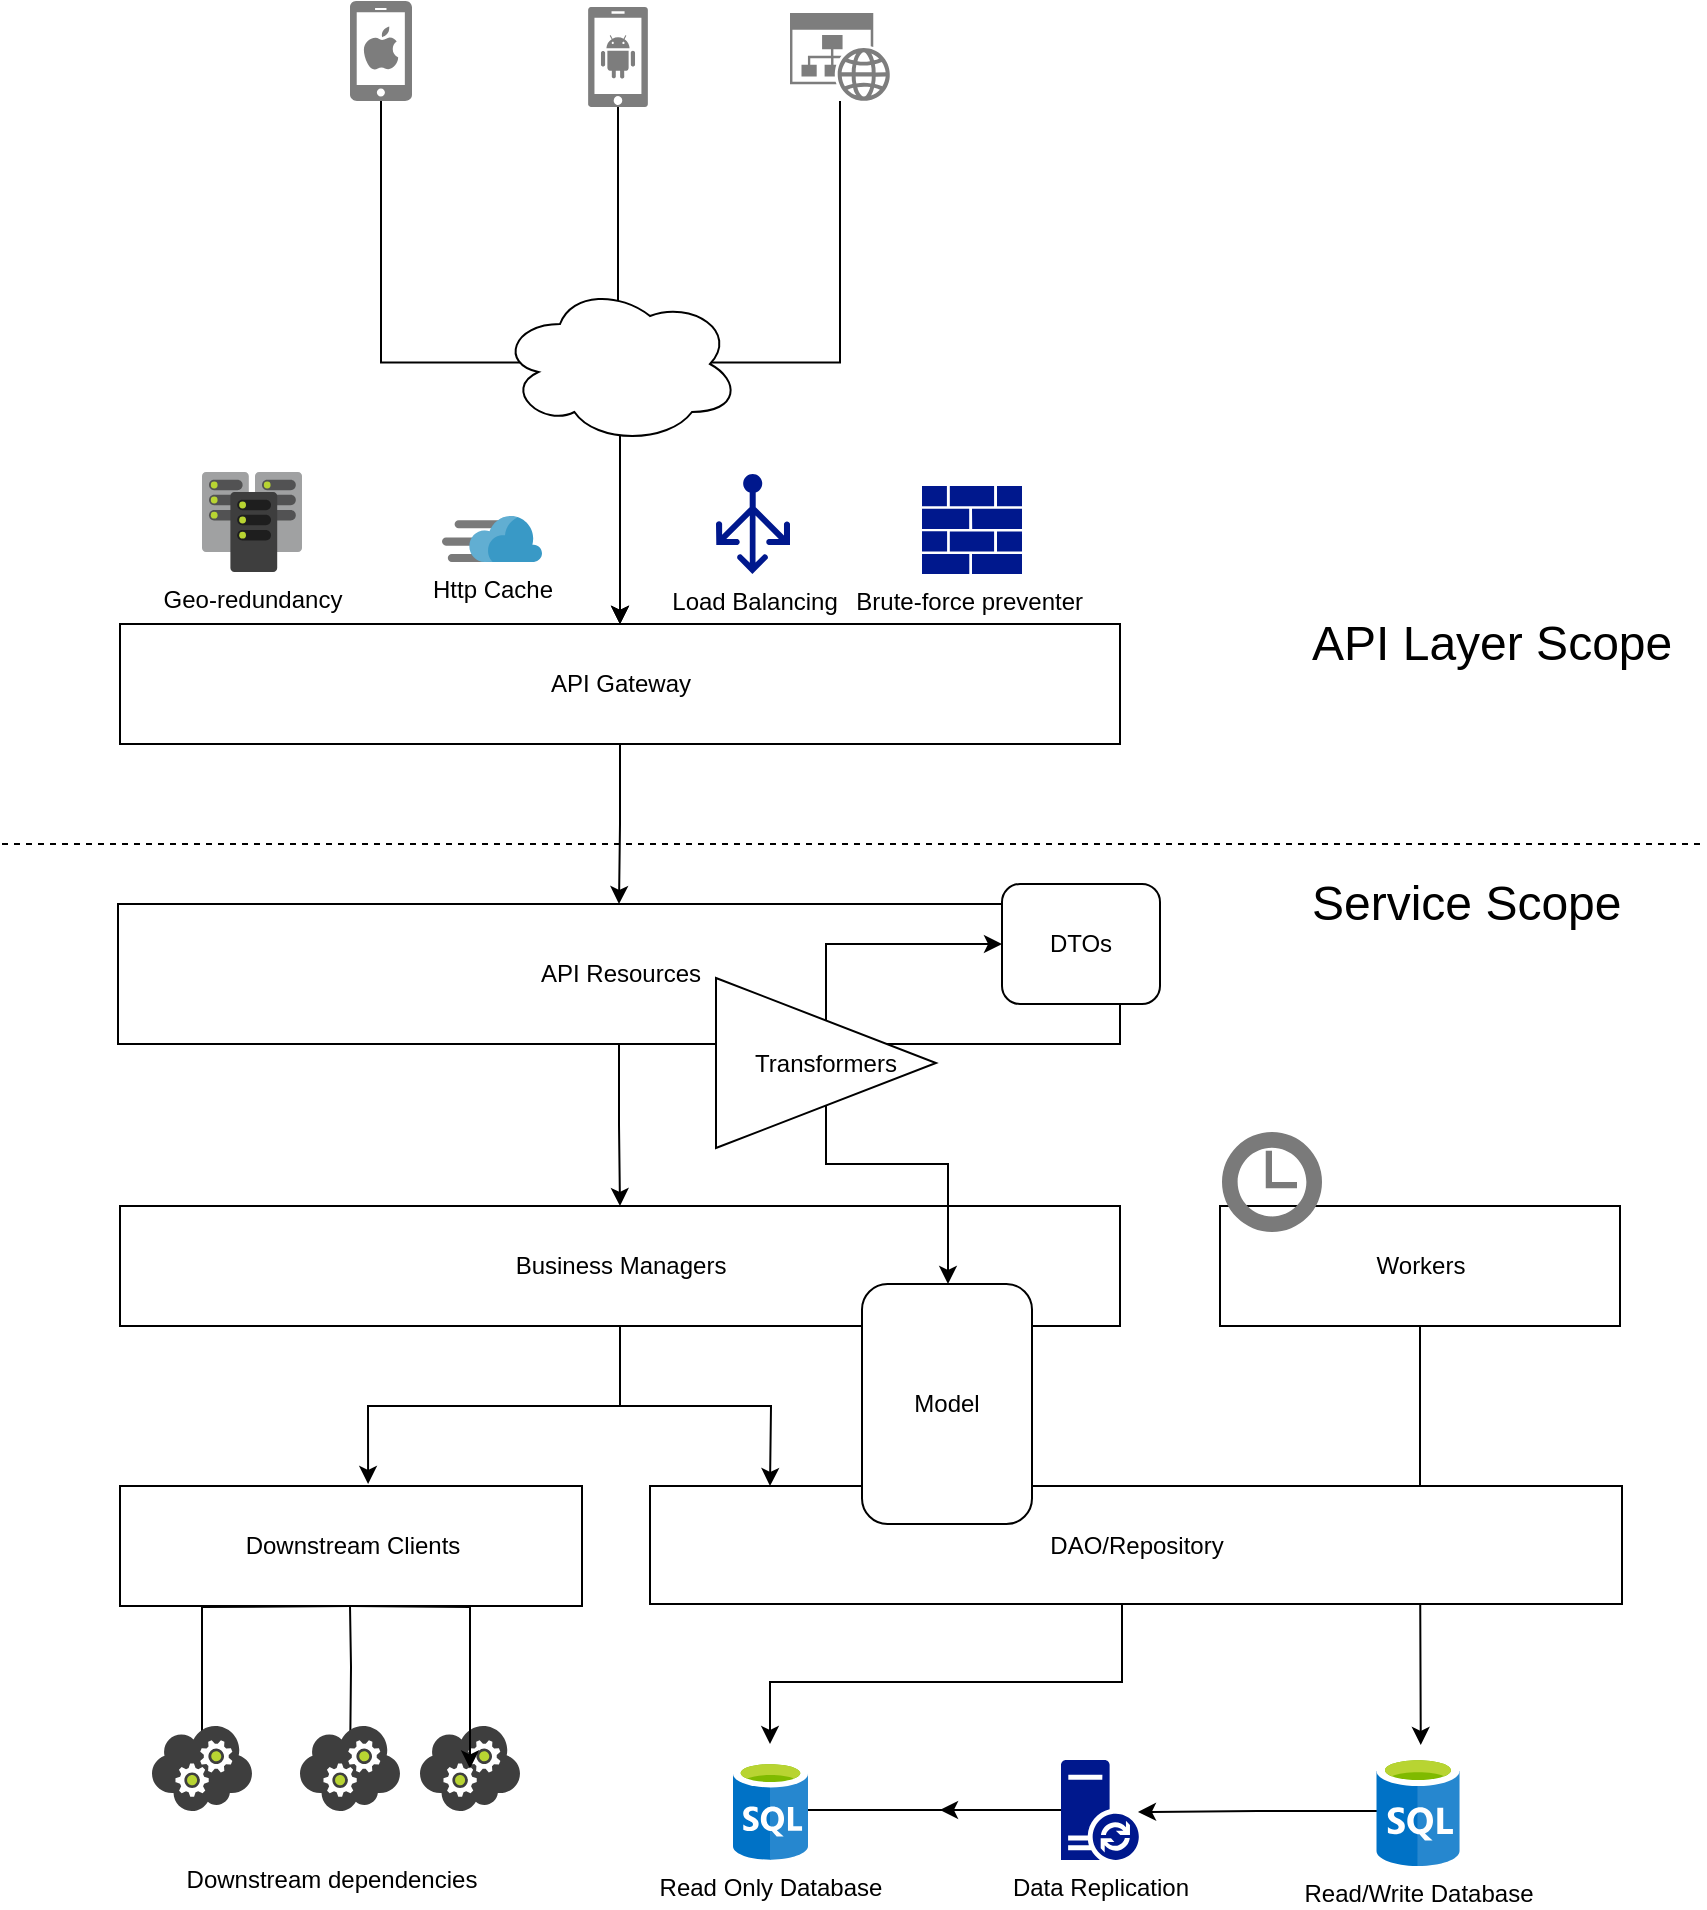 <mxfile version="10.7.3" type="github"><diagram id="nhDI-zO_HNIElD1FUCaW" name="Page-1"><mxGraphModel dx="918" dy="621" grid="1" gridSize="10" guides="1" tooltips="1" connect="1" arrows="1" fold="1" page="1" pageScale="1" pageWidth="850" pageHeight="1100" math="0" shadow="0"><root><mxCell id="0"/><mxCell id="1" parent="0"/><mxCell id="p6QKR0S2DKwygrrhNa-E-15" value="" style="edgeStyle=orthogonalEdgeStyle;rounded=0;orthogonalLoop=1;jettySize=auto;html=1;" edge="1" parent="1" source="p6QKR0S2DKwygrrhNa-E-1" target="p6QKR0S2DKwygrrhNa-E-11"><mxGeometry relative="1" as="geometry"/></mxCell><mxCell id="p6QKR0S2DKwygrrhNa-E-1" value="API Gateway" style="verticalLabelPosition=middle;verticalAlign=middle;html=1;shape=mxgraph.basic.rect;fillColor=#ffffff;fillColor2=none;strokeColor=#000000;strokeWidth=1;size=20;indent=5;labelPosition=center;align=center;" vertex="1" parent="1"><mxGeometry x="59" y="330" width="500" height="60" as="geometry"/></mxCell><mxCell id="p6QKR0S2DKwygrrhNa-E-42" value="" style="edgeStyle=orthogonalEdgeStyle;rounded=0;orthogonalLoop=1;jettySize=auto;html=1;" edge="1" parent="1" source="p6QKR0S2DKwygrrhNa-E-8" target="p6QKR0S2DKwygrrhNa-E-1"><mxGeometry relative="1" as="geometry"/></mxCell><mxCell id="p6QKR0S2DKwygrrhNa-E-8" value="" style="pointerEvents=1;shadow=0;dashed=0;html=1;strokeColor=none;labelPosition=center;verticalLabelPosition=bottom;verticalAlign=top;align=center;shape=mxgraph.mscae.enterprise.iphone;fillColor=#7D7D7D;" vertex="1" parent="1"><mxGeometry x="174" y="18.5" width="31" height="50" as="geometry"/></mxCell><mxCell id="p6QKR0S2DKwygrrhNa-E-44" value="" style="edgeStyle=orthogonalEdgeStyle;rounded=0;orthogonalLoop=1;jettySize=auto;html=1;" edge="1" parent="1" source="p6QKR0S2DKwygrrhNa-E-9" target="p6QKR0S2DKwygrrhNa-E-1"><mxGeometry relative="1" as="geometry"/></mxCell><mxCell id="p6QKR0S2DKwygrrhNa-E-9" value="" style="pointerEvents=1;shadow=0;dashed=0;html=1;strokeColor=none;labelPosition=center;verticalLabelPosition=bottom;verticalAlign=top;align=center;shape=mxgraph.mscae.enterprise.android_phone;fillColor=#7D7D7D;" vertex="1" parent="1"><mxGeometry x="293" y="21.5" width="30" height="50" as="geometry"/></mxCell><mxCell id="p6QKR0S2DKwygrrhNa-E-43" value="" style="edgeStyle=orthogonalEdgeStyle;rounded=0;orthogonalLoop=1;jettySize=auto;html=1;" edge="1" parent="1" source="p6QKR0S2DKwygrrhNa-E-10" target="p6QKR0S2DKwygrrhNa-E-1"><mxGeometry relative="1" as="geometry"/></mxCell><mxCell id="p6QKR0S2DKwygrrhNa-E-10" value="" style="pointerEvents=1;shadow=0;dashed=0;html=1;strokeColor=none;labelPosition=center;verticalLabelPosition=bottom;verticalAlign=top;align=center;shape=mxgraph.mscae.enterprise.website_generic;fillColor=#7D7D7D;" vertex="1" parent="1"><mxGeometry x="394" y="24.5" width="50" height="44" as="geometry"/></mxCell><mxCell id="p6QKR0S2DKwygrrhNa-E-13" value="" style="edgeStyle=orthogonalEdgeStyle;rounded=0;orthogonalLoop=1;jettySize=auto;html=1;" edge="1" parent="1" source="p6QKR0S2DKwygrrhNa-E-11" target="p6QKR0S2DKwygrrhNa-E-12"><mxGeometry relative="1" as="geometry"/></mxCell><mxCell id="p6QKR0S2DKwygrrhNa-E-11" value="API Resources" style="verticalLabelPosition=middle;verticalAlign=middle;html=1;shape=mxgraph.basic.rect;fillColor=#ffffff;fillColor2=none;strokeColor=#000000;strokeWidth=1;size=20;indent=5;labelPosition=center;align=center;" vertex="1" parent="1"><mxGeometry x="58" y="470" width="501" height="70" as="geometry"/></mxCell><mxCell id="p6QKR0S2DKwygrrhNa-E-17" value="" style="edgeStyle=orthogonalEdgeStyle;rounded=0;orthogonalLoop=1;jettySize=auto;html=1;" edge="1" parent="1" source="p6QKR0S2DKwygrrhNa-E-12"><mxGeometry relative="1" as="geometry"><mxPoint x="384" y="761" as="targetPoint"/></mxGeometry></mxCell><mxCell id="p6QKR0S2DKwygrrhNa-E-69" style="edgeStyle=orthogonalEdgeStyle;rounded=0;orthogonalLoop=1;jettySize=auto;html=1;entryX=0.537;entryY=-0.017;entryDx=0;entryDy=0;entryPerimeter=0;" edge="1" parent="1" source="p6QKR0S2DKwygrrhNa-E-12" target="p6QKR0S2DKwygrrhNa-E-38"><mxGeometry relative="1" as="geometry"/></mxCell><mxCell id="p6QKR0S2DKwygrrhNa-E-12" value="Business Managers" style="verticalLabelPosition=middle;verticalAlign=middle;html=1;shape=mxgraph.basic.rect;fillColor=#ffffff;fillColor2=none;strokeColor=#000000;strokeWidth=1;size=20;indent=5;labelPosition=center;align=center;" vertex="1" parent="1"><mxGeometry x="59" y="621" width="500" height="60" as="geometry"/></mxCell><mxCell id="p6QKR0S2DKwygrrhNa-E-18" value="" style="aspect=fixed;html=1;perimeter=none;align=center;shadow=0;dashed=0;image;fontSize=12;image=img/lib/mscae/Cloud_Service.svg;" vertex="1" parent="1"><mxGeometry x="209" y="881" width="50" height="42.5" as="geometry"/></mxCell><mxCell id="p6QKR0S2DKwygrrhNa-E-34" value="" style="edgeStyle=orthogonalEdgeStyle;rounded=0;orthogonalLoop=1;jettySize=auto;html=1;entryX=0.987;entryY=0.52;entryDx=0;entryDy=0;entryPerimeter=0;" edge="1" parent="1" source="p6QKR0S2DKwygrrhNa-E-21" target="p6QKR0S2DKwygrrhNa-E-25"><mxGeometry relative="1" as="geometry"><mxPoint x="586" y="919.5" as="targetPoint"/></mxGeometry></mxCell><mxCell id="p6QKR0S2DKwygrrhNa-E-21" value="Read/Write Database" style="aspect=fixed;html=1;perimeter=none;align=center;shadow=0;dashed=0;image;fontSize=12;image=img/lib/mscae/SQL_Database_generic.svg;" vertex="1" parent="1"><mxGeometry x="687" y="896" width="42" height="55" as="geometry"/></mxCell><mxCell id="p6QKR0S2DKwygrrhNa-E-24" style="edgeStyle=orthogonalEdgeStyle;rounded=0;orthogonalLoop=1;jettySize=auto;html=1;entryX=0.533;entryY=-0.1;entryDx=0;entryDy=0;entryPerimeter=0;" edge="1" parent="1" source="p6QKR0S2DKwygrrhNa-E-22" target="p6QKR0S2DKwygrrhNa-E-21"><mxGeometry relative="1" as="geometry"/></mxCell><mxCell id="p6QKR0S2DKwygrrhNa-E-22" value="Workers" style="verticalLabelPosition=middle;verticalAlign=middle;html=1;shape=mxgraph.basic.rect;fillColor=#ffffff;fillColor2=none;strokeColor=#000000;strokeWidth=1;size=20;indent=5;labelPosition=center;align=center;" vertex="1" parent="1"><mxGeometry x="609" y="621" width="200" height="60" as="geometry"/></mxCell><mxCell id="p6QKR0S2DKwygrrhNa-E-27" style="edgeStyle=orthogonalEdgeStyle;rounded=0;orthogonalLoop=1;jettySize=auto;html=1;exitX=0;exitY=0.5;exitDx=0;exitDy=0;exitPerimeter=0;" edge="1" parent="1" source="p6QKR0S2DKwygrrhNa-E-25" target="p6QKR0S2DKwygrrhNa-E-26"><mxGeometry relative="1" as="geometry"/></mxCell><mxCell id="p6QKR0S2DKwygrrhNa-E-31" value="" style="edgeStyle=orthogonalEdgeStyle;rounded=0;orthogonalLoop=1;jettySize=auto;html=1;" edge="1" parent="1" source="p6QKR0S2DKwygrrhNa-E-25"><mxGeometry relative="1" as="geometry"><mxPoint x="469" y="923" as="targetPoint"/></mxGeometry></mxCell><mxCell id="p6QKR0S2DKwygrrhNa-E-25" value="Data Replication" style="pointerEvents=1;shadow=0;dashed=0;html=1;strokeColor=none;labelPosition=center;verticalLabelPosition=bottom;verticalAlign=top;align=center;shape=mxgraph.mscae.enterprise.database_synchronization;fillColor=#00188D;" vertex="1" parent="1"><mxGeometry x="529.5" y="898" width="39" height="50" as="geometry"/></mxCell><mxCell id="p6QKR0S2DKwygrrhNa-E-26" value="Read Only Database" style="aspect=fixed;html=1;perimeter=none;align=center;shadow=0;dashed=0;image;fontSize=12;image=img/lib/mscae/SQL_Database_generic.svg;" vertex="1" parent="1"><mxGeometry x="365.5" y="898" width="37.5" height="50" as="geometry"/></mxCell><mxCell id="p6QKR0S2DKwygrrhNa-E-57" style="edgeStyle=orthogonalEdgeStyle;rounded=0;orthogonalLoop=1;jettySize=auto;html=1;" edge="1" parent="1" source="p6QKR0S2DKwygrrhNa-E-35"><mxGeometry relative="1" as="geometry"><mxPoint x="384" y="890" as="targetPoint"/><Array as="points"><mxPoint x="560" y="859"/><mxPoint x="384" y="859"/></Array></mxGeometry></mxCell><mxCell id="p6QKR0S2DKwygrrhNa-E-35" value="DAO/Repository" style="verticalLabelPosition=middle;verticalAlign=middle;html=1;shape=mxgraph.basic.rect;fillColor=#ffffff;fillColor2=none;strokeColor=#000000;strokeWidth=1;size=20;indent=5;labelPosition=center;align=center;" vertex="1" parent="1"><mxGeometry x="324" y="761" width="486" height="59" as="geometry"/></mxCell><mxCell id="p6QKR0S2DKwygrrhNa-E-59" style="edgeStyle=orthogonalEdgeStyle;rounded=0;orthogonalLoop=1;jettySize=auto;html=1;entryX=0.25;entryY=0;entryDx=0;entryDy=0;" edge="1" parent="1" target="p6QKR0S2DKwygrrhNa-E-18"><mxGeometry relative="1" as="geometry"><mxPoint x="174" y="821" as="sourcePoint"/></mxGeometry></mxCell><mxCell id="p6QKR0S2DKwygrrhNa-E-62" style="edgeStyle=orthogonalEdgeStyle;rounded=0;orthogonalLoop=1;jettySize=auto;html=1;" edge="1" parent="1" target="p6QKR0S2DKwygrrhNa-E-61"><mxGeometry relative="1" as="geometry"><mxPoint x="174" y="821" as="sourcePoint"/></mxGeometry></mxCell><mxCell id="p6QKR0S2DKwygrrhNa-E-63" style="edgeStyle=orthogonalEdgeStyle;rounded=0;orthogonalLoop=1;jettySize=auto;html=1;" edge="1" parent="1" target="p6QKR0S2DKwygrrhNa-E-60"><mxGeometry relative="1" as="geometry"><mxPoint x="174" y="821" as="sourcePoint"/></mxGeometry></mxCell><mxCell id="p6QKR0S2DKwygrrhNa-E-38" value="Downstream Clients" style="verticalLabelPosition=middle;verticalAlign=middle;html=1;shape=mxgraph.basic.rect;fillColor=#ffffff;fillColor2=none;strokeColor=#000000;strokeWidth=1;size=20;indent=5;labelPosition=center;align=center;" vertex="1" parent="1"><mxGeometry x="59" y="761" width="231" height="60" as="geometry"/></mxCell><mxCell id="p6QKR0S2DKwygrrhNa-E-45" value="Brute-force preventer&amp;nbsp;" style="pointerEvents=1;shadow=0;dashed=0;html=1;strokeColor=none;labelPosition=center;verticalLabelPosition=bottom;verticalAlign=top;align=center;shape=mxgraph.mscae.enterprise.firewall;fillColor=#00188D;" vertex="1" parent="1"><mxGeometry x="460" y="261" width="50" height="44" as="geometry"/></mxCell><mxCell id="p6QKR0S2DKwygrrhNa-E-46" value="Load Balancing" style="pointerEvents=1;shadow=0;dashed=0;html=1;strokeColor=none;labelPosition=center;verticalLabelPosition=bottom;verticalAlign=top;align=center;shape=mxgraph.azure.load_balancer_generic;fillColor=#00188D;" vertex="1" parent="1"><mxGeometry x="357" y="255" width="37" height="50" as="geometry"/></mxCell><mxCell id="p6QKR0S2DKwygrrhNa-E-49" value="Http Cache" style="aspect=fixed;html=1;perimeter=none;align=center;shadow=0;dashed=0;image;fontSize=12;image=img/lib/mscae/Content_Delivery_Network.svg;" vertex="1" parent="1"><mxGeometry x="220" y="276" width="50" height="23" as="geometry"/></mxCell><mxCell id="p6QKR0S2DKwygrrhNa-E-50" value="Geo&lt;span&gt;-&lt;/span&gt;redundancy" style="aspect=fixed;html=1;perimeter=none;align=center;shadow=0;dashed=0;image;fontSize=12;image=img/lib/mscae/DirectorySync.svg;" vertex="1" parent="1"><mxGeometry x="100" y="254" width="50" height="50" as="geometry"/></mxCell><mxCell id="p6QKR0S2DKwygrrhNa-E-51" value="" style="aspect=fixed;html=1;perimeter=none;align=center;shadow=0;dashed=0;image;fontSize=12;image=img/lib/mscae/Postpone.svg;" vertex="1" parent="1"><mxGeometry x="610" y="584" width="50" height="50" as="geometry"/></mxCell><mxCell id="p6QKR0S2DKwygrrhNa-E-53" value="" style="endArrow=none;dashed=1;html=1;" edge="1" parent="1"><mxGeometry width="50" height="50" relative="1" as="geometry"><mxPoint y="440" as="sourcePoint"/><mxPoint x="850" y="440" as="targetPoint"/></mxGeometry></mxCell><mxCell id="p6QKR0S2DKwygrrhNa-E-54" value="" style="ellipse;shape=cloud;whiteSpace=wrap;html=1;" vertex="1" parent="1"><mxGeometry x="249" y="160" width="120" height="80" as="geometry"/></mxCell><mxCell id="p6QKR0S2DKwygrrhNa-E-55" value="&lt;h1&gt;&lt;span style=&quot;font-weight: normal&quot;&gt;Service Scope&lt;/span&gt;&lt;/h1&gt;" style="text;html=1;strokeColor=none;fillColor=none;spacing=5;spacingTop=-20;whiteSpace=wrap;overflow=hidden;rounded=0;" vertex="1" parent="1"><mxGeometry x="650" y="450" width="190" height="80" as="geometry"/></mxCell><mxCell id="p6QKR0S2DKwygrrhNa-E-56" value="&lt;h1&gt;&lt;span style=&quot;font-weight: normal&quot;&gt;API Layer Scope&lt;/span&gt;&lt;/h1&gt;" style="text;html=1;strokeColor=none;fillColor=none;spacing=5;spacingTop=-20;whiteSpace=wrap;overflow=hidden;rounded=0;" vertex="1" parent="1"><mxGeometry x="650" y="320" width="190" height="80" as="geometry"/></mxCell><mxCell id="p6QKR0S2DKwygrrhNa-E-60" value="" style="aspect=fixed;html=1;perimeter=none;align=center;shadow=0;dashed=0;image;fontSize=12;image=img/lib/mscae/Cloud_Service.svg;" vertex="1" parent="1"><mxGeometry x="149" y="881" width="50" height="42.5" as="geometry"/></mxCell><mxCell id="p6QKR0S2DKwygrrhNa-E-61" value="" style="aspect=fixed;html=1;perimeter=none;align=center;shadow=0;dashed=0;image;fontSize=12;image=img/lib/mscae/Cloud_Service.svg;" vertex="1" parent="1"><mxGeometry x="75" y="881" width="50" height="42.5" as="geometry"/></mxCell><mxCell id="p6QKR0S2DKwygrrhNa-E-65" value="Downstream dependencies" style="text;html=1;strokeColor=none;fillColor=none;align=center;verticalAlign=middle;whiteSpace=wrap;rounded=0;" vertex="1" parent="1"><mxGeometry x="80" y="948" width="170" height="20" as="geometry"/></mxCell><mxCell id="p6QKR0S2DKwygrrhNa-E-66" value="Model" style="rounded=1;whiteSpace=wrap;html=1;" vertex="1" parent="1"><mxGeometry x="430" y="660" width="85" height="120" as="geometry"/></mxCell><mxCell id="p6QKR0S2DKwygrrhNa-E-71" style="edgeStyle=orthogonalEdgeStyle;rounded=0;orthogonalLoop=1;jettySize=auto;html=1;" edge="1" parent="1" source="p6QKR0S2DKwygrrhNa-E-67" target="p6QKR0S2DKwygrrhNa-E-66"><mxGeometry relative="1" as="geometry"><Array as="points"><mxPoint x="412" y="600"/><mxPoint x="473" y="600"/></Array></mxGeometry></mxCell><mxCell id="p6QKR0S2DKwygrrhNa-E-76" style="edgeStyle=orthogonalEdgeStyle;rounded=0;orthogonalLoop=1;jettySize=auto;html=1;entryX=0;entryY=0.5;entryDx=0;entryDy=0;" edge="1" parent="1" source="p6QKR0S2DKwygrrhNa-E-67" target="p6QKR0S2DKwygrrhNa-E-72"><mxGeometry relative="1" as="geometry"><Array as="points"><mxPoint x="412" y="490"/></Array></mxGeometry></mxCell><mxCell id="p6QKR0S2DKwygrrhNa-E-67" value="Transformers" style="triangle;whiteSpace=wrap;html=1;labelPosition=center;verticalLabelPosition=middle;align=center;verticalAlign=middle;" vertex="1" parent="1"><mxGeometry x="357" y="507" width="110" height="85" as="geometry"/></mxCell><mxCell id="p6QKR0S2DKwygrrhNa-E-72" value="DTOs" style="rounded=1;whiteSpace=wrap;html=1;" vertex="1" parent="1"><mxGeometry x="500" y="460" width="79" height="60" as="geometry"/></mxCell></root></mxGraphModel></diagram></mxfile>